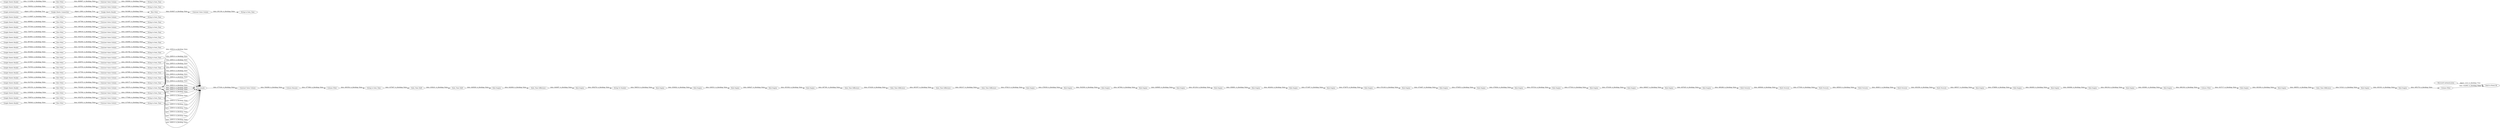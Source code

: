digraph {
	"7413419230810389962_18" [label="Row Filter"]
	"7413419230810389962_31" [label="Google Sheets Reader"]
	"7413419230810389962_54" [label="Google Sheets Reader"]
	"-8661620608445854175_152" [label="Date_Time Difference"]
	"7413419230810389962_79" [label="String to Date_Time"]
	"-6981872408935816069_160" [label="Rule Engine"]
	"7413419230810389962_30" [label="String to Date_Time"]
	"7413419230810389962_72" [label="Google Sheets Reader"]
	"4706430940119121871_215" [label="Date_Time Difference"]
	"-8661620608445854175_164" [label="Math Formula"]
	"-8661620608445854175_154" [label="Date_Time Difference"]
	"7413419230810389962_29" [label="String to Date_Time"]
	"7413419230810389962_33" [label="Google Sheets Reader"]
	"4706430940119121871_140" [label="Rule Engine"]
	"4706430940119121871_222" [label="Send to Power BI"]
	"-8661620608445854175_170" [label="Rule Engine"]
	"4706430940119121871_144" [label="String To Number"]
	"4706430940119121871_98" [label="Column Rename"]
	"7413419230810389962_76" [label="Row Filter"]
	"7413419230810389962_41" [label="Row Filter"]
	"-6981872408935816069_172" [label="Rule Engine"]
	"7413419230810389962_74" [label="String to Date_Time"]
	"7413419230810389962_62" [label="Google Sheets Reader"]
	"7413419230810389962_75" [label="String to Date_Time"]
	"-8661620608445854175_151" [label="Date_Time Difference"]
	"7413419230810389962_66" [label="Constant Value Column"]
	"-8661620608445854175_166" [label="Math Formula"]
	"7413419230810389962_35" [label="Row Filter"]
	"7413419230810389962_36" [label="Constant Value Column"]
	"7413419230810389962_26" [label="Row Filter"]
	"7413419230810389962_17" [label="Google Sheets Reader"]
	"-6981872408935816069_173" [label="Rule Engine"]
	"-8661620608445854175_158" [label="Rule Engine"]
	"7413419230810389962_34" [label="Row Filter"]
	"-8661620608445854175_171" [label="Rule Engine"]
	"7413419230810389962_42" [label="Constant Value Column"]
	"7413419230810389962_19" [label="Constant Value Column"]
	"7413419230810389962_13" [label="Google Sheets Reader"]
	"7413419230810389962_45" [label="Constant Value Column"]
	"4706430940119121871_10" [label=Concatenate]
	"-6981872408935816069_163" [label="Rule Engine"]
	"7413419230810389962_78" [label="String to Date_Time"]
	"7413419230810389962_61" [label="String to Date_Time"]
	"7413419230810389962_20" [label="String to Date_Time"]
	"7413419230810389962_53" [label="String to Date_Time"]
	"7413419230810389962_80" [label="Row Filter"]
	"-6981872408935816069_164" [label="Rule Engine"]
	"-6981872408935816069_170" [label="Rule Engine"]
	"-8661620608445854175_167" [label="Math Formula"]
	"7413419230810389962_12" [label="Constant Value Column"]
	"7413419230810389962_58" [label="Row Filter"]
	"-8661620608445854175_168" [label="Math Formula"]
	"4706430940119121871_219" [label="Rule Engine"]
	"-8661620608445854175_161" [label="Column Filter"]
	"7413419230810389962_14" [label="Row Filter"]
	"7413419230810389962_3" [label="Google Sheets Reader"]
	"7413419230810389962_70" [label="Constant Value Column"]
	"4706430940119121871_4" [label="Google Authentication"]
	"7413419230810389962_52" [label="Row Filter"]
	"7413419230810389962_65" [label="String to Date_Time"]
	"7413419230810389962_47" [label="String to Date_Time"]
	"7413419230810389962_39" [label="String to Date_Time"]
	"7413419230810389962_89" [label="Google Sheets Reader"]
	"7413419230810389962_88" [label="String to Date_Time"]
	"7413419230810389962_64" [label="Google Sheets Reader"]
	"4706430940119121871_210" [label="Rule Engine"]
	"7413419230810389962_21" [label="Google Sheets Reader"]
	"-6981872408935816069_169" [label="Rule Engine"]
	"7413419230810389962_48" [label="Constant Value Column"]
	"-6981872408935816069_171" [label="Rule Engine"]
	"7413419230810389962_57" [label="String to Date_Time"]
	"7413419230810389962_8" [label="Row Filter"]
	"4706430940119121871_223" [label="Microsoft Authentication"]
	"7413419230810389962_7" [label="Google Sheets Reader"]
	"7413419230810389962_25" [label="String to Date_Time"]
	"-8661620608445854175_149" [label="Rule Engine"]
	"7413419230810389962_6" [label="String to Date_Time"]
	"-6981872408935816069_175" [label="Rule Engine"]
	"7413419230810389962_71" [label="Google Sheets Reader"]
	"-8661620608445854175_159" [label="Rule Engine"]
	"7413419230810389962_11" [label="Constant Value Column"]
	"7413419230810389962_63" [label="Row Filter"]
	"7413419230810389962_23" [label="Constant Value Column"]
	"-8661620608445854175_169" [label="Math Formula"]
	"7413419230810389962_15" [label="Constant Value Column"]
	"4706430940119121871_100" [label="Column Filter"]
	"7413419230810389962_43" [label="Google Sheets Reader"]
	"7413419230810389962_16" [label="String to Date_Time"]
	"7413419230810389962_22" [label="Row Filter"]
	"7413419230810389962_83" [label="Google Sheets Reader"]
	"-8661620608445854175_174" [label="Rule Engine"]
	"4706430940119121871_138" [label="Date_Time Shift"]
	"7413419230810389962_28" [label="Constant Value Column"]
	"4706430940119121871_142" [label="Rule Engine"]
	"7413419230810389962_85" [label="Google Sheets Reader"]
	"-6981872408935816069_167" [label="Rule Engine"]
	"7413419230810389962_90" [label="Constant Value Column"]
	"-8661620608445854175_173" [label="Rule Engine"]
	"-6981872408935816069_166" [label="Rule Engine"]
	"4706430940119121871_139" [label="Date_Time Shift"]
	"4706430940119121871_146" [label="Rule Engine"]
	"7413419230810389962_84" [label="Row Filter"]
	"4706430940119121871_97" [label="Constant Value Column"]
	"7413419230810389962_60" [label="Google Sheets Reader"]
	"7413419230810389962_9" [label="String to Date_Time"]
	"7413419230810389962_55" [label="Constant Value Column"]
	"7413419230810389962_51" [label="Constant Value Column"]
	"7413419230810389962_68" [label="Row Filter"]
	"7413419230810389962_44" [label="Row Filter"]
	"7413419230810389962_82" [label="Constant Value Column"]
	"-6981872408935816069_174" [label="Rule Engine"]
	"4706430940119121871_141" [label="Date_Time Difference"]
	"7413419230810389962_32" [label="Constant Value Column"]
	"7413419230810389962_56" [label="Constant Value Column"]
	"7413419230810389962_67" [label="Row Filter"]
	"-6981872408935816069_178" [label="Rule Engine"]
	"7413419230810389962_5" [label="Row Filter"]
	"7413419230810389962_81" [label="Constant Value Column"]
	"4706430940119121871_137" [label="String to Date_Time"]
	"-6981872408935816069_165" [label="Rule Engine"]
	"7413419230810389962_73" [label="Constant Value Column"]
	"4706430940119121871_221" [label="Rule Engine"]
	"7413419230810389962_86" [label="Google Sheets Reader"]
	"7413419230810389962_27" [label="Google Sheets Reader"]
	"-8661620608445854175_165" [label="Math Formula"]
	"-8661620608445854175_150" [label="Rule Engine"]
	"-6981872408935816069_168" [label="Rule Engine"]
	"7413419230810389962_69" [label="String to Date_Time"]
	"7413419230810389962_50" [label="Google Sheets Reader"]
	"7413419230810389962_24" [label="String to Date_Time"]
	"7413419230810389962_49" [label="Row Filter"]
	"-8661620608445854175_172" [label="Rule Engine"]
	"4706430940119121871_224" [label="Column Filter"]
	"7413419230810389962_77" [label="Row Filter"]
	"7413419230810389962_87" [label="Constant Value Column"]
	"4706430940119121871_2" [label="Google Sheets Connection"]
	"7413419230810389962_59" [label="Row Filter"]
	"-8661620608445854175_175" [label="Rule Engine"]
	"-6981872408935816069_177" [label="Rule Engine"]
	"7413419230810389962_40" [label="Google Sheets Reader"]
	"7413419230810389962_46" [label="String to Date_Time"]
	"-8661620608445854175_148" [label="Rule Engine"]
	"4706430940119121871_143" [label="Rule Engine"]
	"-6981872408935816069_176" [label="Rule Engine"]
	"-8661620608445854175_176" [label="Rule Engine"]
	"-8661620608445854175_153" [label="Date_Time Difference"]
	"7413419230810389962_89" -> "7413419230810389962_80" [label="data: 914736; is_blocking: False"]
	"-8661620608445854175_167" -> "-8661620608445854175_168" [label="data: 485833; is_blocking: False"]
	"7413419230810389962_70" -> "7413419230810389962_69" [label="data: 284735; is_blocking: False"]
	"-6981872408935816069_176" -> "-8661620608445854175_164" [label="data: 480288; is_blocking: False"]
	"7413419230810389962_88" -> "4706430940119121871_10" [label="data: 208513; is_blocking: False"]
	"7413419230810389962_26" -> "7413419230810389962_28" [label="data: 592294; is_blocking: False"]
	"-6981872408935816069_173" -> "-6981872408935816069_175" [label="data: 476724; is_blocking: False"]
	"4706430940119121871_2" -> "7413419230810389962_3" [label="object: 2380; is_blocking: True"]
	"7413419230810389962_45" -> "7413419230810389962_53" [label="data: 224878; is_blocking: False"]
	"-8661620608445854175_170" -> "-8661620608445854175_171" [label="data: 479899; is_blocking: False"]
	"7413419230810389962_5" -> "7413419230810389962_11" [label="data: 634927; is_blocking: False"]
	"-8661620608445854175_168" -> "-8661620608445854175_166" [label="data: 484811; is_blocking: False"]
	"7413419230810389962_36" -> "7413419230810389962_29" [label="data: 227806; is_blocking: False"]
	"7413419230810389962_88" -> "4706430940119121871_10" [label="data: 208513; is_blocking: False"]
	"7413419230810389962_88" -> "4706430940119121871_10" [label="data: 208513; is_blocking: False"]
	"-8661620608445854175_171" -> "-8661620608445854175_172" [label="data: 484083; is_blocking: False"]
	"7413419230810389962_43" -> "7413419230810389962_49" [label="data: 785052; is_blocking: False"]
	"7413419230810389962_72" -> "7413419230810389962_68" [label="data: 732544; is_blocking: False"]
	"7413419230810389962_17" -> "7413419230810389962_18" [label="data: 780040; is_blocking: False"]
	"7413419230810389962_59" -> "7413419230810389962_55" [label="data: 347789; is_blocking: False"]
	"-8661620608445854175_175" -> "-8661620608445854175_161" [label="data: 496106; is_blocking: False"]
	"-6981872408935816069_174" -> "-6981872408935816069_177" [label="data: 479169; is_blocking: False"]
	"7413419230810389962_85" -> "7413419230810389962_84" [label="data: 843296; is_blocking: False"]
	"7413419230810389962_82" -> "7413419230810389962_75" [label="data: 201784; is_blocking: False"]
	"-8661620608445854175_154" -> "-8661620608445854175_158" [label="data: 479213; is_blocking: False"]
	"7413419230810389962_64" -> "7413419230810389962_59" [label="data: 689983; is_blocking: False"]
	"7413419230810389962_49" -> "7413419230810389962_48" [label="data: 455781; is_blocking: False"]
	"4706430940119121871_143" -> "4706430940119121871_144" [label="data: 456278; is_blocking: False"]
	"7413419230810389962_40" -> "7413419230810389962_41" [label="data: 753705; is_blocking: False"]
	"7413419230810389962_76" -> "7413419230810389962_87" [label="data: 783249; is_blocking: False"]
	"7413419230810389962_8" -> "7413419230810389962_12" [label="data: 846472; is_blocking: False"]
	"7413419230810389962_81" -> "7413419230810389962_78" [label="data: 218782; is_blocking: False"]
	"7413419230810389962_88" -> "4706430940119121871_10" [label="data: 208513; is_blocking: False"]
	"7413419230810389962_77" -> "7413419230810389962_81" [label="data: 369146; is_blocking: False"]
	"4706430940119121871_100" -> "4706430940119121871_137" [label="data: 400354; is_blocking: False"]
	"7413419230810389962_67" -> "7413419230810389962_73" [label="data: 260970; is_blocking: False"]
	"7413419230810389962_83" -> "7413419230810389962_76" [label="data: 1051531; is_blocking: False"]
	"-8661620608445854175_151" -> "-8661620608445854175_152" [label="data: 474329; is_blocking: False"]
	"7413419230810389962_88" -> "4706430940119121871_10" [label="data: 208513; is_blocking: False"]
	"-6981872408935816069_169" -> "-6981872408935816069_171" [label="data: 474149; is_blocking: False"]
	"7413419230810389962_18" -> "7413419230810389962_19" [label="data: 452953; is_blocking: False"]
	"-8661620608445854175_174" -> "-8661620608445854175_175" [label="data: 493661; is_blocking: False"]
	"4706430940119121871_219" -> "4706430940119121871_221" [label="data: 491931; is_blocking: False"]
	"-6981872408935816069_164" -> "-6981872408935816069_165" [label="data: 451234; is_blocking: False"]
	"7413419230810389962_48" -> "7413419230810389962_47" [label="data: 237260; is_blocking: False"]
	"7413419230810389962_41" -> "7413419230810389962_42" [label="data: 419755; is_blocking: False"]
	"7413419230810389962_88" -> "4706430940119121871_10" [label="data: 208513; is_blocking: False"]
	"4706430940119121871_210" -> "4706430940119121871_215" [label="data: 486551; is_blocking: False"]
	"7413419230810389962_23" -> "7413419230810389962_24" [label="data: 202826; is_blocking: False"]
	"-8661620608445854175_164" -> "-8661620608445854175_165" [label="data: 469046; is_blocking: False"]
	"7413419230810389962_80" -> "7413419230810389962_90" [label="data: 610375; is_blocking: False"]
	"7413419230810389962_27" -> "7413419230810389962_26" [label="data: 887450; is_blocking: False"]
	"4706430940119121871_224" -> "4706430940119121871_222" [label="data: 432993; is_blocking: False"]
	"7413419230810389962_52" -> "7413419230810389962_51" [label="data: 753769; is_blocking: False"]
	"-8661620608445854175_150" -> "-8661620608445854175_151" [label="data: 467381; is_blocking: False"]
	"7413419230810389962_3" -> "7413419230810389962_5" [label="data: 941686; is_blocking: False"]
	"4706430940119121871_139" -> "4706430940119121871_140" [label="data: 440929; is_blocking: False"]
	"7413419230810389962_15" -> "7413419230810389962_16" [label="data: 212245; is_blocking: False"]
	"-6981872408935816069_165" -> "-6981872408935816069_166" [label="data: 458891; is_blocking: False"]
	"7413419230810389962_88" -> "4706430940119121871_10" [label="data: 208513; is_blocking: False"]
	"-8661620608445854175_173" -> "-8661620608445854175_174" [label="data: 494104; is_blocking: False"]
	"7413419230810389962_88" -> "4706430940119121871_10" [label="data: 208513; is_blocking: False"]
	"7413419230810389962_88" -> "4706430940119121871_10" [label="data: 208513; is_blocking: False"]
	"7413419230810389962_88" -> "4706430940119121871_10" [label="data: 208513; is_blocking: False"]
	"7413419230810389962_88" -> "4706430940119121871_10" [label="data: 208513; is_blocking: False"]
	"7413419230810389962_11" -> "7413419230810389962_6" [label="data: 291104; is_blocking: False"]
	"7413419230810389962_21" -> "7413419230810389962_22" [label="data: 1114394; is_blocking: False"]
	"7413419230810389962_50" -> "7413419230810389962_44" [label="data: 725075; is_blocking: False"]
	"4706430940119121871_138" -> "4706430940119121871_139" [label="data: 439241; is_blocking: False"]
	"7413419230810389962_14" -> "7413419230810389962_15" [label="data: 503270; is_blocking: False"]
	"7413419230810389962_31" -> "7413419230810389962_35" [label="data: 725674; is_blocking: False"]
	"7413419230810389962_71" -> "7413419230810389962_67" [label="data: 615507; is_blocking: False"]
	"7413419230810389962_88" -> "4706430940119121871_10" [label="data: 208513; is_blocking: False"]
	"7413419230810389962_73" -> "7413419230810389962_74" [label="data: 204100; is_blocking: False"]
	"7413419230810389962_35" -> "7413419230810389962_32" [label="data: 402276; is_blocking: False"]
	"4706430940119121871_137" -> "4706430940119121871_138" [label="data: 437847; is_blocking: False"]
	"7413419230810389962_87" -> "7413419230810389962_88" [label="data: 195274; is_blocking: False"]
	"4706430940119121871_141" -> "4706430940119121871_143" [label="data: 444087; is_blocking: False"]
	"7413419230810389962_58" -> "7413419230810389962_66" [label="data: 332749; is_blocking: False"]
	"-6981872408935816069_166" -> "-6981872408935816069_167" [label="data: 462404; is_blocking: False"]
	"-8661620608445854175_172" -> "-8661620608445854175_173" [label="data: 494066; is_blocking: False"]
	"-6981872408935816069_167" -> "-6981872408935816069_168" [label="data: 471697; is_blocking: False"]
	"7413419230810389962_88" -> "4706430940119121871_10" [label="data: 208513; is_blocking: False"]
	"7413419230810389962_88" -> "4706430940119121871_10" [label="data: 208513; is_blocking: False"]
	"7413419230810389962_63" -> "7413419230810389962_56" [label="data: 368418; is_blocking: False"]
	"7413419230810389962_51" -> "7413419230810389962_46" [label="data: 239244; is_blocking: False"]
	"4706430940119121871_10" -> "4706430940119121871_97" [label="data: 477434; is_blocking: False"]
	"-6981872408935816069_178" -> "-6981872408935816069_176" [label="data: 467625; is_blocking: False"]
	"7413419230810389962_88" -> "4706430940119121871_10" [label="data: 208513; is_blocking: False"]
	"7413419230810389962_62" -> "7413419230810389962_63" [label="data: 730644; is_blocking: False"]
	"-6981872408935816069_160" -> "-6981872408935816069_163" [label="data: 447902; is_blocking: False"]
	"-8661620608445854175_176" -> "4706430940119121871_210" [label="data: 463454; is_blocking: False"]
	"7413419230810389962_13" -> "7413419230810389962_14" [label="data: 823691; is_blocking: False"]
	"4706430940119121871_144" -> "4706430940119121871_142" [label="data: 566510; is_blocking: False"]
	"4706430940119121871_98" -> "4706430940119121871_100" [label="data: 477096; is_blocking: False"]
	"4706430940119121871_4" -> "4706430940119121871_2" [label="object: 2353; is_blocking: True"]
	"7413419230810389962_7" -> "7413419230810389962_8" [label="data: 1118087; is_blocking: False"]
	"7413419230810389962_44" -> "7413419230810389962_45" [label="data: 389018; is_blocking: False"]
	"-6981872408935816069_170" -> "-6981872408935816069_173" [label="data: 476924; is_blocking: False"]
	"7413419230810389962_88" -> "4706430940119121871_10" [label="data: 208513; is_blocking: False"]
	"-8661620608445854175_149" -> "-8661620608445854175_150" [label="data: 453302; is_blocking: False"]
	"4706430940119121871_221" -> "4706430940119121871_224" [label="data: 495179; is_blocking: False"]
	"7413419230810389962_88" -> "4706430940119121871_10" [label="data: 208513; is_blocking: False"]
	"-8661620608445854175_161" -> "-8661620608445854175_176" [label="data: 433717; is_blocking: False"]
	"7413419230810389962_86" -> "7413419230810389962_77" [label="data: 707336; is_blocking: False"]
	"-8661620608445854175_169" -> "-8661620608445854175_170" [label="data: 480517; is_blocking: False"]
	"7413419230810389962_66" -> "7413419230810389962_57" [label="data: 232582; is_blocking: False"]
	"-8661620608445854175_148" -> "-8661620608445854175_149" [label="data: 448427; is_blocking: False"]
	"7413419230810389962_22" -> "7413419230810389962_23" [label="data: 860697; is_blocking: False"]
	"7413419230810389962_19" -> "7413419230810389962_20" [label="data: 217638; is_blocking: False"]
	"4706430940119121871_140" -> "4706430940119121871_141" [label="data: 442606; is_blocking: False"]
	"-8661620608445854175_153" -> "-8661620608445854175_154" [label="data: 492317; is_blocking: False"]
	"-6981872408935816069_168" -> "-6981872408935816069_169" [label="data: 472875; is_blocking: False"]
	"-6981872408935816069_163" -> "-6981872408935816069_164" [label="data: 449965; is_blocking: False"]
	"4706430940119121871_223" -> "4706430940119121871_222" [label="object: 1313; is_blocking: True"]
	"-8661620608445854175_165" -> "-8661620608445854175_167" [label="data: 477930; is_blocking: False"]
	"7413419230810389962_90" -> "7413419230810389962_79" [label="data: 220177; is_blocking: False"]
	"7413419230810389962_88" -> "4706430940119121871_10" [label="data: 208513; is_blocking: False"]
	"7413419230810389962_54" -> "7413419230810389962_52" [label="data: 1038292; is_blocking: False"]
	"-8661620608445854175_159" -> "-6981872408935816069_160" [label="data: 502509; is_blocking: False"]
	"4706430940119121871_146" -> "-8661620608445854175_148" [label="data: 436531; is_blocking: False"]
	"-8661620608445854175_158" -> "-8661620608445854175_159" [label="data: 479039; is_blocking: False"]
	"4706430940119121871_142" -> "4706430940119121871_146" [label="data: 454922; is_blocking: False"]
	"4706430940119121871_215" -> "4706430940119121871_219" [label="data: 515211; is_blocking: False"]
	"7413419230810389962_42" -> "7413419230810389962_39" [label="data: 249242; is_blocking: False"]
	"7413419230810389962_88" -> "4706430940119121871_10" [label="data: 208513; is_blocking: False"]
	"7413419230810389962_68" -> "7413419230810389962_70" [label="data: 388395; is_blocking: False"]
	"7413419230810389962_84" -> "7413419230810389962_82" [label="data: 532140; is_blocking: False"]
	"-8661620608445854175_152" -> "-8661620608445854175_153" [label="data: 493357; is_blocking: False"]
	"4706430940119121871_97" -> "4706430940119121871_98" [label="data: 504089; is_blocking: False"]
	"-6981872408935816069_172" -> "-6981872408935816069_170" [label="data: 475655; is_blocking: False"]
	"-8661620608445854175_166" -> "-8661620608445854175_169" [label="data: 483256; is_blocking: False"]
	"7413419230810389962_28" -> "7413419230810389962_25" [label="data: 202868; is_blocking: False"]
	"7413419230810389962_88" -> "4706430940119121871_10" [label="data: 208513; is_blocking: False"]
	"-6981872408935816069_175" -> "-6981872408935816069_174" [label="data: 477916; is_blocking: False"]
	"7413419230810389962_56" -> "7413419230810389962_65" [label="data: 250552; is_blocking: False"]
	"7413419230810389962_55" -> "7413419230810389962_61" [label="data: 221657; is_blocking: False"]
	"7413419230810389962_33" -> "7413419230810389962_34" [label="data: 683626; is_blocking: False"]
	"-6981872408935816069_171" -> "-6981872408935816069_172" [label="data: 474467; is_blocking: False"]
	"-6981872408935816069_177" -> "-6981872408935816069_178" [label="data: 466627; is_blocking: False"]
	"7413419230810389962_12" -> "7413419230810389962_9" [label="data: 227214; is_blocking: False"]
	"7413419230810389962_60" -> "7413419230810389962_58" [label="data: 679444; is_blocking: False"]
	"7413419230810389962_32" -> "7413419230810389962_30" [label="data: 177646; is_blocking: False"]
	"7413419230810389962_88" -> "4706430940119121871_10" [label="data: 208513; is_blocking: False"]
	"7413419230810389962_34" -> "7413419230810389962_36" [label="data: 337700; is_blocking: False"]
	rankdir=LR
}

